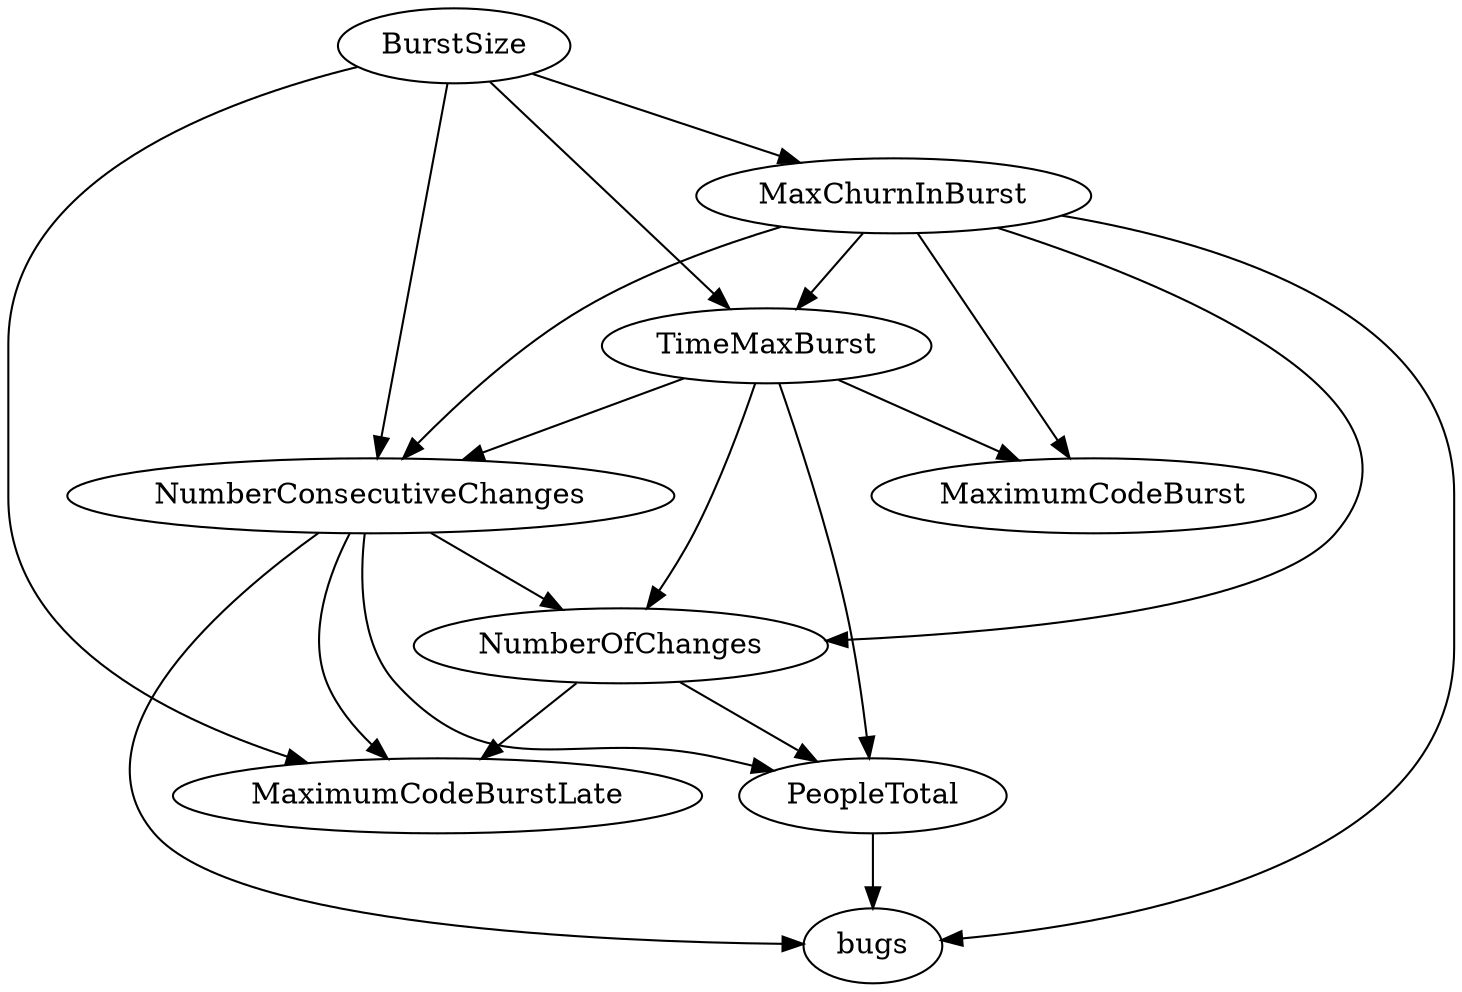 digraph {
   bugs;
   MaximumCodeBurst;
   NumberOfChanges;
   MaxChurnInBurst;
   BurstSize;
   TimeMaxBurst;
   NumberConsecutiveChanges;
   MaximumCodeBurstLate;
   PeopleTotal;
   NumberOfChanges -> MaximumCodeBurstLate;
   NumberOfChanges -> PeopleTotal;
   MaxChurnInBurst -> bugs;
   MaxChurnInBurst -> MaximumCodeBurst;
   MaxChurnInBurst -> NumberOfChanges;
   MaxChurnInBurst -> TimeMaxBurst;
   MaxChurnInBurst -> NumberConsecutiveChanges;
   BurstSize -> MaxChurnInBurst;
   BurstSize -> TimeMaxBurst;
   BurstSize -> NumberConsecutiveChanges;
   BurstSize -> MaximumCodeBurstLate;
   TimeMaxBurst -> MaximumCodeBurst;
   TimeMaxBurst -> NumberOfChanges;
   TimeMaxBurst -> NumberConsecutiveChanges;
   TimeMaxBurst -> PeopleTotal;
   NumberConsecutiveChanges -> bugs;
   NumberConsecutiveChanges -> NumberOfChanges;
   NumberConsecutiveChanges -> MaximumCodeBurstLate;
   NumberConsecutiveChanges -> PeopleTotal;
   PeopleTotal -> bugs;
}
